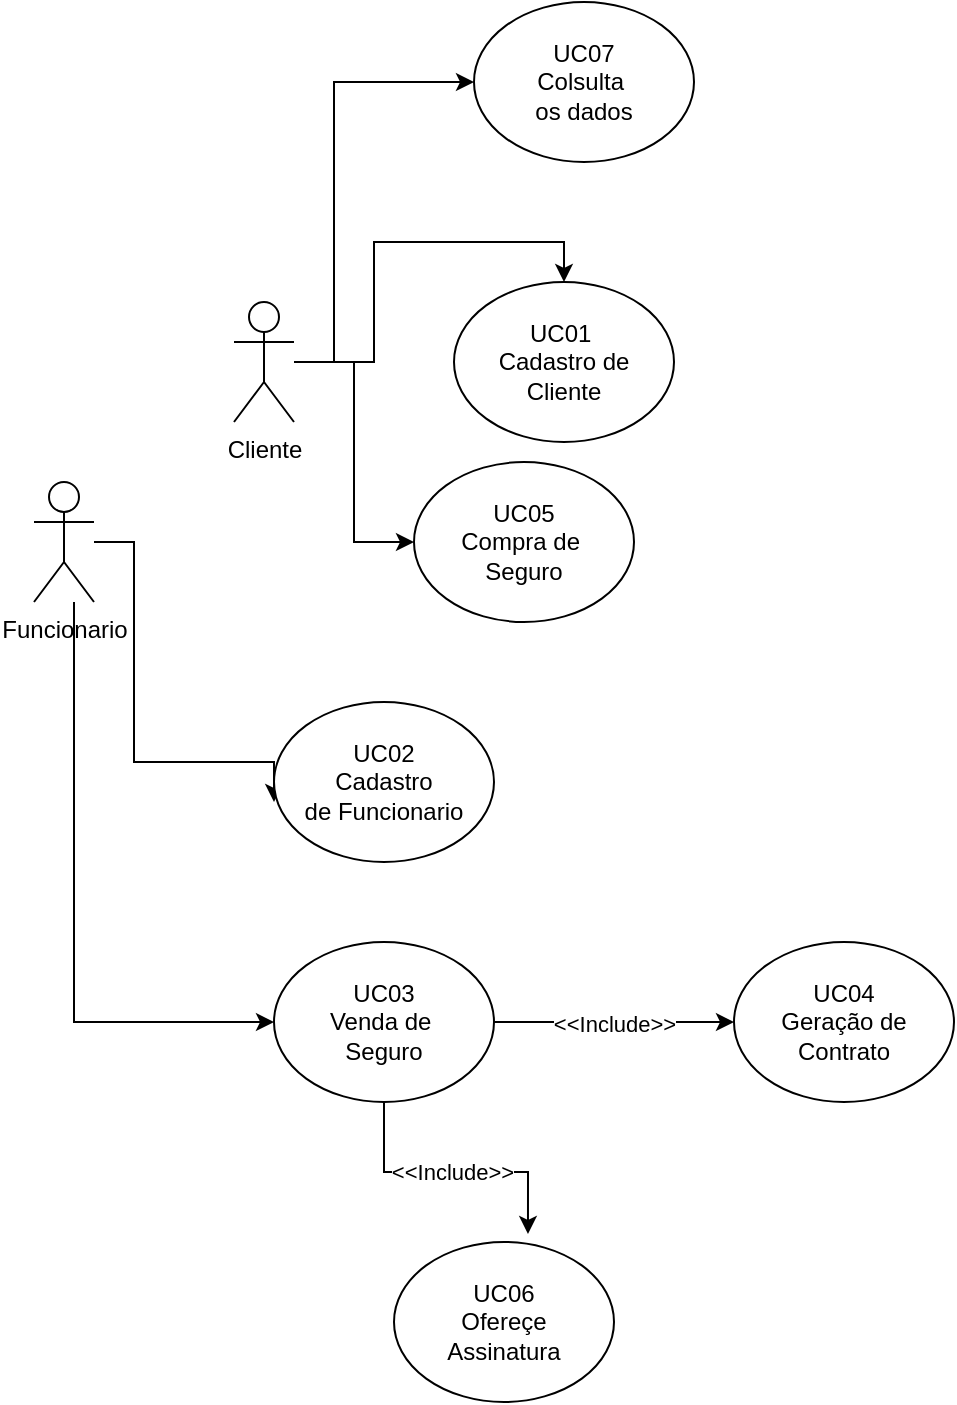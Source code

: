 <mxfile version="21.1.0" type="github">
  <diagram name="Página-1" id="6Il4zlVb3WrhtZT2jowf">
    <mxGraphModel dx="880" dy="1653" grid="1" gridSize="10" guides="1" tooltips="1" connect="1" arrows="1" fold="1" page="1" pageScale="1" pageWidth="827" pageHeight="1169" math="0" shadow="0">
      <root>
        <mxCell id="0" />
        <mxCell id="1" parent="0" />
        <mxCell id="OWbzr1YiDZEQwKMD5FUT-12" style="edgeStyle=orthogonalEdgeStyle;rounded=0;orthogonalLoop=1;jettySize=auto;html=1;entryX=0;entryY=0.625;entryDx=0;entryDy=0;entryPerimeter=0;" edge="1" parent="1" source="OWbzr1YiDZEQwKMD5FUT-2" target="OWbzr1YiDZEQwKMD5FUT-9">
          <mxGeometry relative="1" as="geometry">
            <mxPoint x="450" y="370" as="targetPoint" />
            <Array as="points">
              <mxPoint x="450" y="250" />
              <mxPoint x="450" y="360" />
              <mxPoint x="520" y="360" />
            </Array>
          </mxGeometry>
        </mxCell>
        <mxCell id="OWbzr1YiDZEQwKMD5FUT-21" style="edgeStyle=orthogonalEdgeStyle;rounded=0;orthogonalLoop=1;jettySize=auto;html=1;" edge="1" parent="1" source="OWbzr1YiDZEQwKMD5FUT-2" target="OWbzr1YiDZEQwKMD5FUT-10">
          <mxGeometry relative="1" as="geometry">
            <mxPoint x="415" y="501" as="targetPoint" />
            <Array as="points">
              <mxPoint x="420" y="490" />
            </Array>
          </mxGeometry>
        </mxCell>
        <mxCell id="OWbzr1YiDZEQwKMD5FUT-2" value="Funcionario" style="shape=umlActor;verticalLabelPosition=bottom;verticalAlign=top;html=1;outlineConnect=0;" vertex="1" parent="1">
          <mxGeometry x="400" y="220" width="30" height="60" as="geometry" />
        </mxCell>
        <mxCell id="OWbzr1YiDZEQwKMD5FUT-4" value="UC01&amp;nbsp;&lt;br&gt;Cadastro de&lt;br&gt;Cliente" style="ellipse;whiteSpace=wrap;html=1;align=center;" vertex="1" parent="1">
          <mxGeometry x="610" y="120" width="110" height="80" as="geometry" />
        </mxCell>
        <mxCell id="OWbzr1YiDZEQwKMD5FUT-9" value="UC02&lt;br&gt;Cadastro&lt;br&gt;de Funcionario" style="ellipse;whiteSpace=wrap;html=1;align=center;" vertex="1" parent="1">
          <mxGeometry x="520" y="330" width="110" height="80" as="geometry" />
        </mxCell>
        <mxCell id="OWbzr1YiDZEQwKMD5FUT-22" value="&amp;lt;&amp;lt;Include&amp;gt;&amp;gt;" style="edgeStyle=orthogonalEdgeStyle;rounded=0;orthogonalLoop=1;jettySize=auto;html=1;" edge="1" parent="1" source="OWbzr1YiDZEQwKMD5FUT-10">
          <mxGeometry relative="1" as="geometry">
            <mxPoint x="750" y="490" as="targetPoint" />
          </mxGeometry>
        </mxCell>
        <mxCell id="OWbzr1YiDZEQwKMD5FUT-28" value="&amp;lt;&amp;lt;Include&amp;gt;&amp;gt;" style="edgeStyle=orthogonalEdgeStyle;rounded=0;orthogonalLoop=1;jettySize=auto;html=1;entryX=0.609;entryY=-0.05;entryDx=0;entryDy=0;entryPerimeter=0;" edge="1" parent="1" source="OWbzr1YiDZEQwKMD5FUT-10" target="OWbzr1YiDZEQwKMD5FUT-29">
          <mxGeometry relative="1" as="geometry">
            <mxPoint x="620" y="610" as="targetPoint" />
          </mxGeometry>
        </mxCell>
        <mxCell id="OWbzr1YiDZEQwKMD5FUT-10" value="UC03&lt;br&gt;Venda de&amp;nbsp;&lt;br&gt;Seguro" style="ellipse;whiteSpace=wrap;html=1;align=center;" vertex="1" parent="1">
          <mxGeometry x="520" y="450" width="110" height="80" as="geometry" />
        </mxCell>
        <mxCell id="OWbzr1YiDZEQwKMD5FUT-23" value="UC04&lt;br&gt;Geração de&lt;br&gt;Contrato" style="ellipse;whiteSpace=wrap;html=1;align=center;" vertex="1" parent="1">
          <mxGeometry x="750" y="450" width="110" height="80" as="geometry" />
        </mxCell>
        <mxCell id="OWbzr1YiDZEQwKMD5FUT-25" style="edgeStyle=orthogonalEdgeStyle;rounded=0;orthogonalLoop=1;jettySize=auto;html=1;entryX=0.5;entryY=0;entryDx=0;entryDy=0;" edge="1" parent="1" source="OWbzr1YiDZEQwKMD5FUT-24" target="OWbzr1YiDZEQwKMD5FUT-4">
          <mxGeometry relative="1" as="geometry" />
        </mxCell>
        <mxCell id="OWbzr1YiDZEQwKMD5FUT-26" style="edgeStyle=orthogonalEdgeStyle;rounded=0;orthogonalLoop=1;jettySize=auto;html=1;entryX=0;entryY=0.5;entryDx=0;entryDy=0;" edge="1" parent="1" source="OWbzr1YiDZEQwKMD5FUT-24" target="OWbzr1YiDZEQwKMD5FUT-27">
          <mxGeometry relative="1" as="geometry">
            <mxPoint x="570" y="250" as="targetPoint" />
          </mxGeometry>
        </mxCell>
        <mxCell id="OWbzr1YiDZEQwKMD5FUT-32" style="edgeStyle=orthogonalEdgeStyle;rounded=0;orthogonalLoop=1;jettySize=auto;html=1;" edge="1" parent="1" source="OWbzr1YiDZEQwKMD5FUT-24" target="OWbzr1YiDZEQwKMD5FUT-33">
          <mxGeometry relative="1" as="geometry">
            <mxPoint x="520" y="40" as="targetPoint" />
            <Array as="points">
              <mxPoint x="550" y="160" />
              <mxPoint x="550" y="20" />
            </Array>
          </mxGeometry>
        </mxCell>
        <mxCell id="OWbzr1YiDZEQwKMD5FUT-24" value="Cliente" style="shape=umlActor;verticalLabelPosition=bottom;verticalAlign=top;html=1;outlineConnect=0;" vertex="1" parent="1">
          <mxGeometry x="500" y="130" width="30" height="60" as="geometry" />
        </mxCell>
        <mxCell id="OWbzr1YiDZEQwKMD5FUT-27" value="UC05&lt;br&gt;Compra de&amp;nbsp;&lt;br&gt;Seguro" style="ellipse;whiteSpace=wrap;html=1;align=center;" vertex="1" parent="1">
          <mxGeometry x="590" y="210" width="110" height="80" as="geometry" />
        </mxCell>
        <mxCell id="OWbzr1YiDZEQwKMD5FUT-29" value="UC06&lt;br&gt;Ofereçe&lt;br&gt;Assinatura" style="ellipse;whiteSpace=wrap;html=1;align=center;" vertex="1" parent="1">
          <mxGeometry x="580" y="600" width="110" height="80" as="geometry" />
        </mxCell>
        <mxCell id="OWbzr1YiDZEQwKMD5FUT-33" value="UC07&lt;br&gt;Colsulta&amp;nbsp;&lt;br&gt;os dados" style="ellipse;whiteSpace=wrap;html=1;align=center;" vertex="1" parent="1">
          <mxGeometry x="620" y="-20" width="110" height="80" as="geometry" />
        </mxCell>
      </root>
    </mxGraphModel>
  </diagram>
</mxfile>
